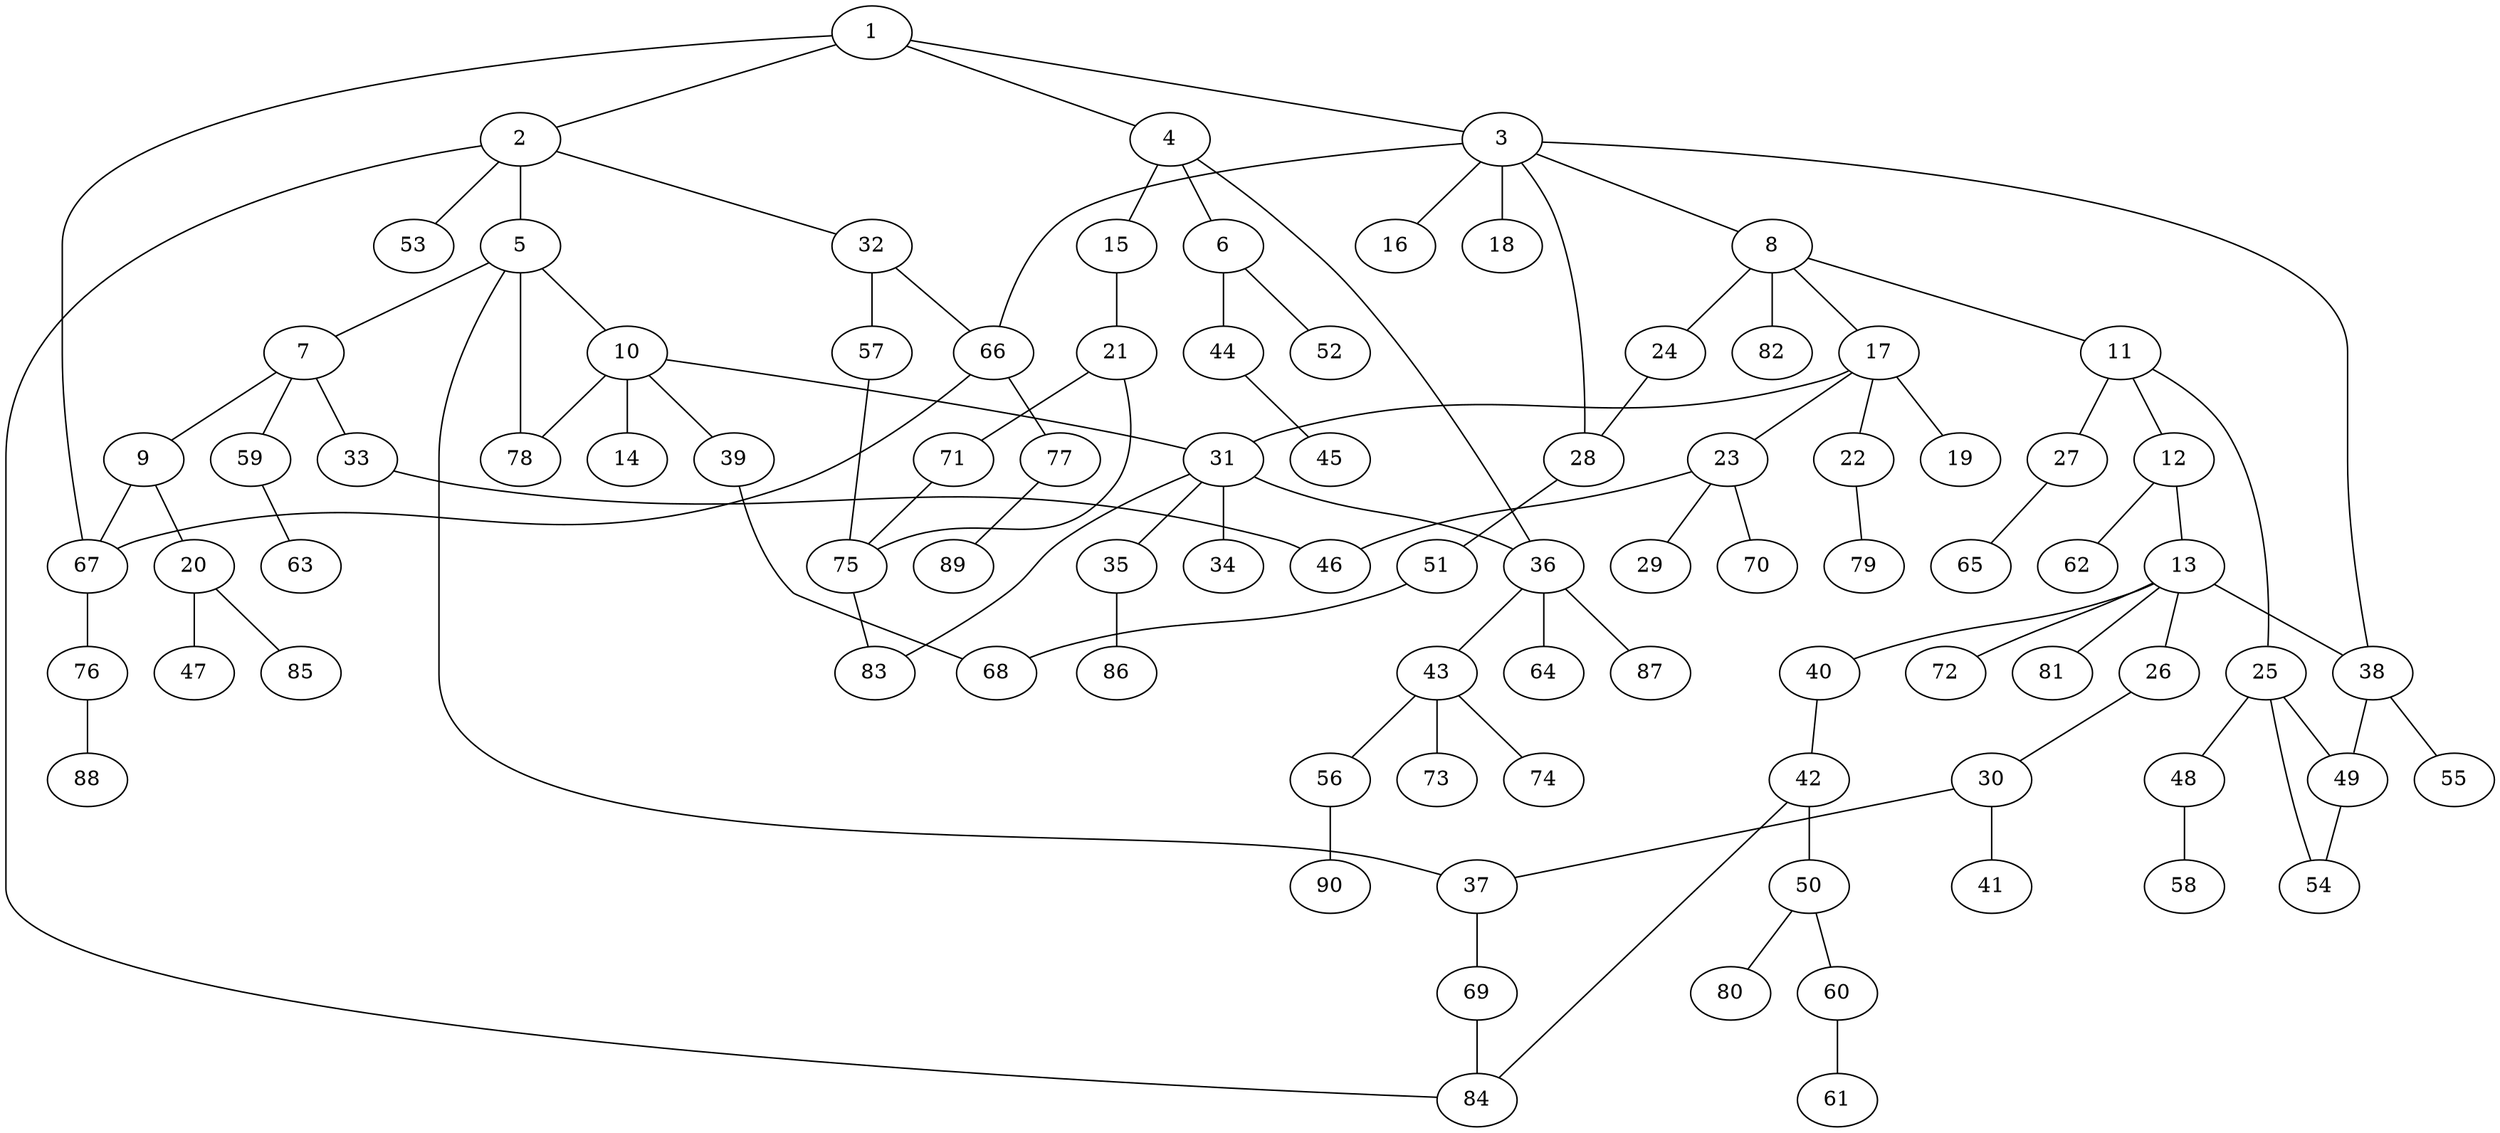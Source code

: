 graph graphname {1--2
1--3
1--4
1--67
2--5
2--32
2--53
2--84
3--8
3--16
3--18
3--28
3--38
3--66
4--6
4--15
4--36
5--7
5--10
5--37
5--78
6--44
6--52
7--9
7--33
7--59
8--11
8--17
8--24
8--82
9--20
9--67
10--14
10--31
10--39
10--78
11--12
11--25
11--27
12--13
12--62
13--26
13--38
13--40
13--72
13--81
15--21
17--19
17--22
17--23
17--31
20--47
20--85
21--71
21--75
22--79
23--29
23--46
23--70
24--28
25--48
25--49
25--54
26--30
27--65
28--51
30--37
30--41
31--34
31--35
31--36
31--83
32--57
32--66
33--46
35--86
36--43
36--64
36--87
37--69
38--49
38--55
39--68
40--42
42--50
42--84
43--56
43--73
43--74
44--45
48--58
49--54
50--60
50--80
51--68
56--90
57--75
59--63
60--61
66--67
66--77
67--76
69--84
71--75
75--83
76--88
77--89
}